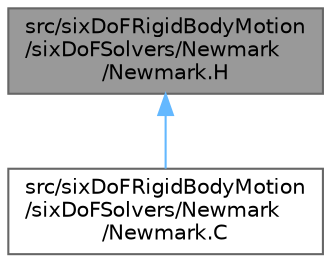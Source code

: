 digraph "src/sixDoFRigidBodyMotion/sixDoFSolvers/Newmark/Newmark.H"
{
 // LATEX_PDF_SIZE
  bgcolor="transparent";
  edge [fontname=Helvetica,fontsize=10,labelfontname=Helvetica,labelfontsize=10];
  node [fontname=Helvetica,fontsize=10,shape=box,height=0.2,width=0.4];
  Node1 [id="Node000001",label="src/sixDoFRigidBodyMotion\l/sixDoFSolvers/Newmark\l/Newmark.H",height=0.2,width=0.4,color="gray40", fillcolor="grey60", style="filled", fontcolor="black",tooltip=" "];
  Node1 -> Node2 [id="edge1_Node000001_Node000002",dir="back",color="steelblue1",style="solid",tooltip=" "];
  Node2 [id="Node000002",label="src/sixDoFRigidBodyMotion\l/sixDoFSolvers/Newmark\l/Newmark.C",height=0.2,width=0.4,color="grey40", fillcolor="white", style="filled",URL="$sixDoFRigidBodyMotion_2sixDoFSolvers_2Newmark_2Newmark_8C.html",tooltip=" "];
}
